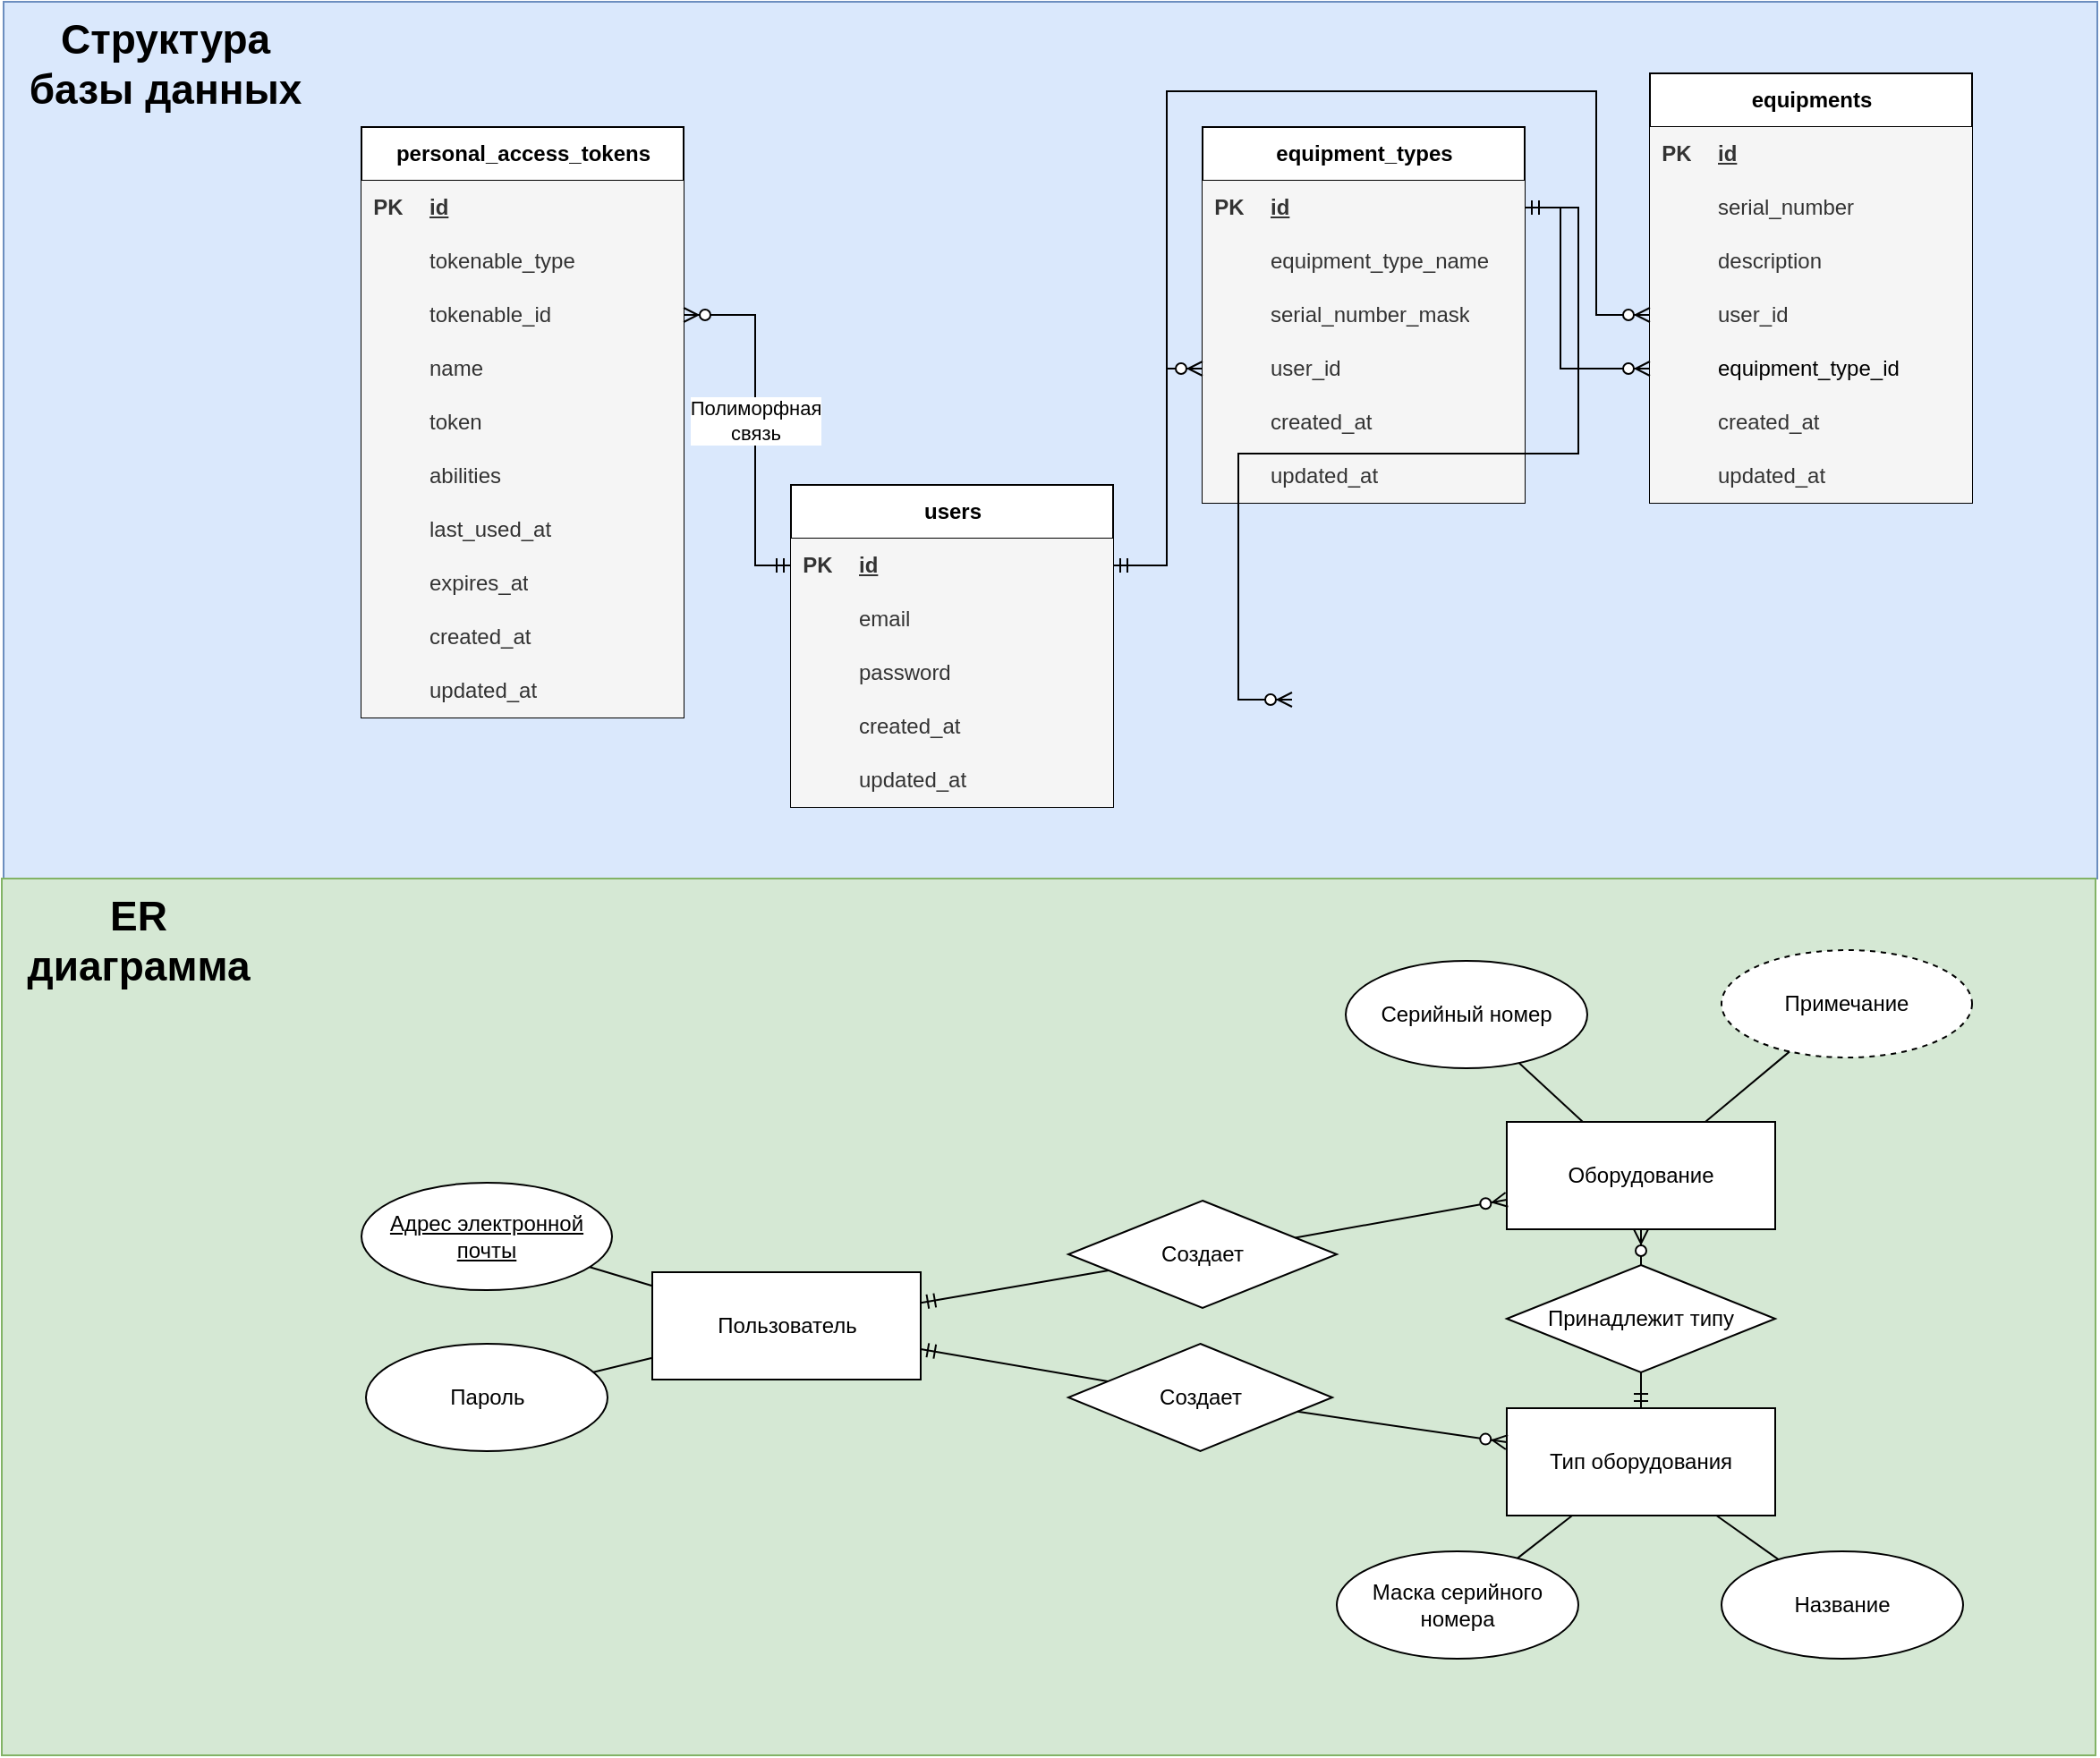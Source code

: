 <mxfile version="24.1.0" type="device">
  <diagram name="Страница — 1" id="57WQUnVr91JUQK5gjwGB">
    <mxGraphModel dx="2981" dy="1136" grid="1" gridSize="10" guides="1" tooltips="1" connect="1" arrows="1" fold="1" page="1" pageScale="1" pageWidth="1169" pageHeight="827" math="0" shadow="0">
      <root>
        <mxCell id="0" />
        <mxCell id="1" parent="0" />
        <mxCell id="PRWoRMSQXp6HKNYfSj08-133" value="" style="whiteSpace=wrap;html=1;fillColor=#dae8fc;strokeColor=#6c8ebf;" vertex="1" parent="1">
          <mxGeometry width="1170" height="490" as="geometry" />
        </mxCell>
        <mxCell id="PRWoRMSQXp6HKNYfSj08-134" value="" style="whiteSpace=wrap;html=1;fillColor=#d5e8d4;strokeColor=#82b366;" vertex="1" parent="1">
          <mxGeometry x="-1" y="490" width="1170" height="490" as="geometry" />
        </mxCell>
        <mxCell id="PRWoRMSQXp6HKNYfSj08-1" value="equipment_types" style="shape=table;startSize=30;container=1;collapsible=1;childLayout=tableLayout;fixedRows=1;rowLines=0;fontStyle=1;align=center;resizeLast=1;html=1;" vertex="1" parent="1">
          <mxGeometry x="670" y="70" width="180" height="210" as="geometry" />
        </mxCell>
        <mxCell id="PRWoRMSQXp6HKNYfSj08-2" value="" style="shape=tableRow;horizontal=0;startSize=0;swimlaneHead=0;swimlaneBody=0;fillColor=none;collapsible=0;dropTarget=0;points=[[0,0.5],[1,0.5]];portConstraint=eastwest;top=0;left=0;right=0;bottom=1;" vertex="1" parent="PRWoRMSQXp6HKNYfSj08-1">
          <mxGeometry y="30" width="180" height="30" as="geometry" />
        </mxCell>
        <mxCell id="PRWoRMSQXp6HKNYfSj08-3" value="PK" style="shape=partialRectangle;connectable=0;fillColor=#f5f5f5;top=0;left=0;bottom=0;right=0;fontStyle=1;overflow=hidden;whiteSpace=wrap;html=1;fontColor=#333333;strokeColor=#666666;" vertex="1" parent="PRWoRMSQXp6HKNYfSj08-2">
          <mxGeometry width="30" height="30" as="geometry">
            <mxRectangle width="30" height="30" as="alternateBounds" />
          </mxGeometry>
        </mxCell>
        <mxCell id="PRWoRMSQXp6HKNYfSj08-4" value="id" style="shape=partialRectangle;connectable=0;fillColor=#f5f5f5;top=0;left=0;bottom=0;right=0;align=left;spacingLeft=6;fontStyle=5;overflow=hidden;whiteSpace=wrap;html=1;fontColor=#333333;strokeColor=#666666;" vertex="1" parent="PRWoRMSQXp6HKNYfSj08-2">
          <mxGeometry x="30" width="150" height="30" as="geometry">
            <mxRectangle width="150" height="30" as="alternateBounds" />
          </mxGeometry>
        </mxCell>
        <mxCell id="PRWoRMSQXp6HKNYfSj08-5" value="" style="shape=tableRow;horizontal=0;startSize=0;swimlaneHead=0;swimlaneBody=0;fillColor=none;collapsible=0;dropTarget=0;points=[[0,0.5],[1,0.5]];portConstraint=eastwest;top=0;left=0;right=0;bottom=0;" vertex="1" parent="PRWoRMSQXp6HKNYfSj08-1">
          <mxGeometry y="60" width="180" height="30" as="geometry" />
        </mxCell>
        <mxCell id="PRWoRMSQXp6HKNYfSj08-6" value="" style="shape=partialRectangle;connectable=0;fillColor=#f5f5f5;top=0;left=0;bottom=0;right=0;editable=1;overflow=hidden;whiteSpace=wrap;html=1;fontColor=#333333;strokeColor=#666666;" vertex="1" parent="PRWoRMSQXp6HKNYfSj08-5">
          <mxGeometry width="30" height="30" as="geometry">
            <mxRectangle width="30" height="30" as="alternateBounds" />
          </mxGeometry>
        </mxCell>
        <mxCell id="PRWoRMSQXp6HKNYfSj08-7" value="equipment_type_name" style="shape=partialRectangle;connectable=0;fillColor=#f5f5f5;top=0;left=0;bottom=0;right=0;align=left;spacingLeft=6;overflow=hidden;whiteSpace=wrap;html=1;fontColor=#333333;strokeColor=#666666;" vertex="1" parent="PRWoRMSQXp6HKNYfSj08-5">
          <mxGeometry x="30" width="150" height="30" as="geometry">
            <mxRectangle width="150" height="30" as="alternateBounds" />
          </mxGeometry>
        </mxCell>
        <mxCell id="PRWoRMSQXp6HKNYfSj08-8" value="" style="shape=tableRow;horizontal=0;startSize=0;swimlaneHead=0;swimlaneBody=0;fillColor=none;collapsible=0;dropTarget=0;points=[[0,0.5],[1,0.5]];portConstraint=eastwest;top=0;left=0;right=0;bottom=0;" vertex="1" parent="PRWoRMSQXp6HKNYfSj08-1">
          <mxGeometry y="90" width="180" height="30" as="geometry" />
        </mxCell>
        <mxCell id="PRWoRMSQXp6HKNYfSj08-9" value="" style="shape=partialRectangle;connectable=0;fillColor=#f5f5f5;top=0;left=0;bottom=0;right=0;editable=1;overflow=hidden;whiteSpace=wrap;html=1;fontColor=#333333;strokeColor=#666666;" vertex="1" parent="PRWoRMSQXp6HKNYfSj08-8">
          <mxGeometry width="30" height="30" as="geometry">
            <mxRectangle width="30" height="30" as="alternateBounds" />
          </mxGeometry>
        </mxCell>
        <mxCell id="PRWoRMSQXp6HKNYfSj08-10" value="serial_number_mask" style="shape=partialRectangle;connectable=0;fillColor=#f5f5f5;top=0;left=0;bottom=0;right=0;align=left;spacingLeft=6;overflow=hidden;whiteSpace=wrap;html=1;fontColor=#333333;strokeColor=#666666;" vertex="1" parent="PRWoRMSQXp6HKNYfSj08-8">
          <mxGeometry x="30" width="150" height="30" as="geometry">
            <mxRectangle width="150" height="30" as="alternateBounds" />
          </mxGeometry>
        </mxCell>
        <mxCell id="PRWoRMSQXp6HKNYfSj08-88" style="shape=tableRow;horizontal=0;startSize=0;swimlaneHead=0;swimlaneBody=0;fillColor=none;collapsible=0;dropTarget=0;points=[[0,0.5],[1,0.5]];portConstraint=eastwest;top=0;left=0;right=0;bottom=0;" vertex="1" parent="PRWoRMSQXp6HKNYfSj08-1">
          <mxGeometry y="120" width="180" height="30" as="geometry" />
        </mxCell>
        <mxCell id="PRWoRMSQXp6HKNYfSj08-89" style="shape=partialRectangle;connectable=0;fillColor=#f5f5f5;top=0;left=0;bottom=0;right=0;editable=1;overflow=hidden;whiteSpace=wrap;html=1;fontColor=#333333;strokeColor=#666666;" vertex="1" parent="PRWoRMSQXp6HKNYfSj08-88">
          <mxGeometry width="30" height="30" as="geometry">
            <mxRectangle width="30" height="30" as="alternateBounds" />
          </mxGeometry>
        </mxCell>
        <mxCell id="PRWoRMSQXp6HKNYfSj08-90" value="user_id" style="shape=partialRectangle;connectable=0;fillColor=#f5f5f5;top=0;left=0;bottom=0;right=0;align=left;spacingLeft=6;overflow=hidden;whiteSpace=wrap;html=1;fontColor=#333333;strokeColor=#666666;" vertex="1" parent="PRWoRMSQXp6HKNYfSj08-88">
          <mxGeometry x="30" width="150" height="30" as="geometry">
            <mxRectangle width="150" height="30" as="alternateBounds" />
          </mxGeometry>
        </mxCell>
        <mxCell id="PRWoRMSQXp6HKNYfSj08-11" value="" style="shape=tableRow;horizontal=0;startSize=0;swimlaneHead=0;swimlaneBody=0;fillColor=none;collapsible=0;dropTarget=0;points=[[0,0.5],[1,0.5]];portConstraint=eastwest;top=0;left=0;right=0;bottom=0;" vertex="1" parent="PRWoRMSQXp6HKNYfSj08-1">
          <mxGeometry y="150" width="180" height="30" as="geometry" />
        </mxCell>
        <mxCell id="PRWoRMSQXp6HKNYfSj08-12" value="" style="shape=partialRectangle;connectable=0;fillColor=#f5f5f5;top=0;left=0;bottom=0;right=0;editable=1;overflow=hidden;whiteSpace=wrap;html=1;fontColor=#333333;strokeColor=#666666;" vertex="1" parent="PRWoRMSQXp6HKNYfSj08-11">
          <mxGeometry width="30" height="30" as="geometry">
            <mxRectangle width="30" height="30" as="alternateBounds" />
          </mxGeometry>
        </mxCell>
        <mxCell id="PRWoRMSQXp6HKNYfSj08-13" value="created_at" style="shape=partialRectangle;connectable=0;fillColor=#f5f5f5;top=0;left=0;bottom=0;right=0;align=left;spacingLeft=6;overflow=hidden;whiteSpace=wrap;html=1;fontColor=#333333;strokeColor=#666666;" vertex="1" parent="PRWoRMSQXp6HKNYfSj08-11">
          <mxGeometry x="30" width="150" height="30" as="geometry">
            <mxRectangle width="150" height="30" as="alternateBounds" />
          </mxGeometry>
        </mxCell>
        <mxCell id="PRWoRMSQXp6HKNYfSj08-33" style="shape=tableRow;horizontal=0;startSize=0;swimlaneHead=0;swimlaneBody=0;fillColor=none;collapsible=0;dropTarget=0;points=[[0,0.5],[1,0.5]];portConstraint=eastwest;top=0;left=0;right=0;bottom=0;" vertex="1" parent="PRWoRMSQXp6HKNYfSj08-1">
          <mxGeometry y="180" width="180" height="30" as="geometry" />
        </mxCell>
        <mxCell id="PRWoRMSQXp6HKNYfSj08-34" style="shape=partialRectangle;connectable=0;fillColor=#f5f5f5;top=0;left=0;bottom=0;right=0;editable=1;overflow=hidden;whiteSpace=wrap;html=1;fontColor=#333333;strokeColor=#666666;" vertex="1" parent="PRWoRMSQXp6HKNYfSj08-33">
          <mxGeometry width="30" height="30" as="geometry">
            <mxRectangle width="30" height="30" as="alternateBounds" />
          </mxGeometry>
        </mxCell>
        <mxCell id="PRWoRMSQXp6HKNYfSj08-35" value="updated_at" style="shape=partialRectangle;connectable=0;fillColor=#f5f5f5;top=0;left=0;bottom=0;right=0;align=left;spacingLeft=6;overflow=hidden;whiteSpace=wrap;html=1;fontColor=#333333;strokeColor=#666666;" vertex="1" parent="PRWoRMSQXp6HKNYfSj08-33">
          <mxGeometry x="30" width="150" height="30" as="geometry">
            <mxRectangle width="150" height="30" as="alternateBounds" />
          </mxGeometry>
        </mxCell>
        <mxCell id="PRWoRMSQXp6HKNYfSj08-14" value="equipments" style="shape=table;startSize=30;container=1;collapsible=1;childLayout=tableLayout;fixedRows=1;rowLines=0;fontStyle=1;align=center;resizeLast=1;html=1;" vertex="1" parent="1">
          <mxGeometry x="920" y="40" width="180" height="240" as="geometry" />
        </mxCell>
        <mxCell id="PRWoRMSQXp6HKNYfSj08-15" value="" style="shape=tableRow;horizontal=0;startSize=0;swimlaneHead=0;swimlaneBody=0;fillColor=none;collapsible=0;dropTarget=0;points=[[0,0.5],[1,0.5]];portConstraint=eastwest;top=0;left=0;right=0;bottom=1;" vertex="1" parent="PRWoRMSQXp6HKNYfSj08-14">
          <mxGeometry y="30" width="180" height="30" as="geometry" />
        </mxCell>
        <mxCell id="PRWoRMSQXp6HKNYfSj08-16" value="PK" style="shape=partialRectangle;connectable=0;fillColor=#f5f5f5;top=0;left=0;bottom=0;right=0;fontStyle=1;overflow=hidden;whiteSpace=wrap;html=1;fontColor=#333333;strokeColor=#666666;" vertex="1" parent="PRWoRMSQXp6HKNYfSj08-15">
          <mxGeometry width="30" height="30" as="geometry">
            <mxRectangle width="30" height="30" as="alternateBounds" />
          </mxGeometry>
        </mxCell>
        <mxCell id="PRWoRMSQXp6HKNYfSj08-17" value="id" style="shape=partialRectangle;connectable=0;fillColor=#f5f5f5;top=0;left=0;bottom=0;right=0;align=left;spacingLeft=6;fontStyle=5;overflow=hidden;whiteSpace=wrap;html=1;fontColor=#333333;strokeColor=#666666;" vertex="1" parent="PRWoRMSQXp6HKNYfSj08-15">
          <mxGeometry x="30" width="150" height="30" as="geometry">
            <mxRectangle width="150" height="30" as="alternateBounds" />
          </mxGeometry>
        </mxCell>
        <mxCell id="PRWoRMSQXp6HKNYfSj08-21" value="" style="shape=tableRow;horizontal=0;startSize=0;swimlaneHead=0;swimlaneBody=0;fillColor=none;collapsible=0;dropTarget=0;points=[[0,0.5],[1,0.5]];portConstraint=eastwest;top=0;left=0;right=0;bottom=0;" vertex="1" parent="PRWoRMSQXp6HKNYfSj08-14">
          <mxGeometry y="60" width="180" height="30" as="geometry" />
        </mxCell>
        <mxCell id="PRWoRMSQXp6HKNYfSj08-22" value="" style="shape=partialRectangle;connectable=0;fillColor=#f5f5f5;top=0;left=0;bottom=0;right=0;editable=1;overflow=hidden;whiteSpace=wrap;html=1;fontColor=#333333;strokeColor=#666666;" vertex="1" parent="PRWoRMSQXp6HKNYfSj08-21">
          <mxGeometry width="30" height="30" as="geometry">
            <mxRectangle width="30" height="30" as="alternateBounds" />
          </mxGeometry>
        </mxCell>
        <mxCell id="PRWoRMSQXp6HKNYfSj08-23" value="serial_number" style="shape=partialRectangle;connectable=0;fillColor=#f5f5f5;top=0;left=0;bottom=0;right=0;align=left;spacingLeft=6;overflow=hidden;whiteSpace=wrap;html=1;fontColor=#333333;strokeColor=#666666;" vertex="1" parent="PRWoRMSQXp6HKNYfSj08-21">
          <mxGeometry x="30" width="150" height="30" as="geometry">
            <mxRectangle width="150" height="30" as="alternateBounds" />
          </mxGeometry>
        </mxCell>
        <mxCell id="PRWoRMSQXp6HKNYfSj08-24" value="" style="shape=tableRow;horizontal=0;startSize=0;swimlaneHead=0;swimlaneBody=0;fillColor=none;collapsible=0;dropTarget=0;points=[[0,0.5],[1,0.5]];portConstraint=eastwest;top=0;left=0;right=0;bottom=0;" vertex="1" parent="PRWoRMSQXp6HKNYfSj08-14">
          <mxGeometry y="90" width="180" height="30" as="geometry" />
        </mxCell>
        <mxCell id="PRWoRMSQXp6HKNYfSj08-25" value="" style="shape=partialRectangle;connectable=0;fillColor=#f5f5f5;top=0;left=0;bottom=0;right=0;editable=1;overflow=hidden;whiteSpace=wrap;html=1;fontColor=#333333;strokeColor=#666666;" vertex="1" parent="PRWoRMSQXp6HKNYfSj08-24">
          <mxGeometry width="30" height="30" as="geometry">
            <mxRectangle width="30" height="30" as="alternateBounds" />
          </mxGeometry>
        </mxCell>
        <mxCell id="PRWoRMSQXp6HKNYfSj08-26" value="description" style="shape=partialRectangle;connectable=0;fillColor=#f5f5f5;top=0;left=0;bottom=0;right=0;align=left;spacingLeft=6;overflow=hidden;whiteSpace=wrap;html=1;fontColor=#333333;strokeColor=#666666;" vertex="1" parent="PRWoRMSQXp6HKNYfSj08-24">
          <mxGeometry x="30" width="150" height="30" as="geometry">
            <mxRectangle width="150" height="30" as="alternateBounds" />
          </mxGeometry>
        </mxCell>
        <mxCell id="PRWoRMSQXp6HKNYfSj08-91" style="shape=tableRow;horizontal=0;startSize=0;swimlaneHead=0;swimlaneBody=0;fillColor=none;collapsible=0;dropTarget=0;points=[[0,0.5],[1,0.5]];portConstraint=eastwest;top=0;left=0;right=0;bottom=0;" vertex="1" parent="PRWoRMSQXp6HKNYfSj08-14">
          <mxGeometry y="120" width="180" height="30" as="geometry" />
        </mxCell>
        <mxCell id="PRWoRMSQXp6HKNYfSj08-92" style="shape=partialRectangle;connectable=0;fillColor=#f5f5f5;top=0;left=0;bottom=0;right=0;editable=1;overflow=hidden;whiteSpace=wrap;html=1;fontColor=#333333;strokeColor=#666666;" vertex="1" parent="PRWoRMSQXp6HKNYfSj08-91">
          <mxGeometry width="30" height="30" as="geometry">
            <mxRectangle width="30" height="30" as="alternateBounds" />
          </mxGeometry>
        </mxCell>
        <mxCell id="PRWoRMSQXp6HKNYfSj08-93" value="user_id" style="shape=partialRectangle;connectable=0;fillColor=#f5f5f5;top=0;left=0;bottom=0;right=0;align=left;spacingLeft=6;overflow=hidden;whiteSpace=wrap;html=1;fontColor=#333333;strokeColor=#666666;" vertex="1" parent="PRWoRMSQXp6HKNYfSj08-91">
          <mxGeometry x="30" width="150" height="30" as="geometry">
            <mxRectangle width="150" height="30" as="alternateBounds" />
          </mxGeometry>
        </mxCell>
        <mxCell id="PRWoRMSQXp6HKNYfSj08-99" style="shape=tableRow;horizontal=0;startSize=0;swimlaneHead=0;swimlaneBody=0;fillColor=#f5f5f5;collapsible=0;dropTarget=0;points=[[0,0.5],[1,0.5]];portConstraint=eastwest;top=0;left=0;right=0;bottom=0;fontColor=#333333;strokeColor=#666666;" vertex="1" parent="PRWoRMSQXp6HKNYfSj08-14">
          <mxGeometry y="150" width="180" height="30" as="geometry" />
        </mxCell>
        <mxCell id="PRWoRMSQXp6HKNYfSj08-100" style="shape=partialRectangle;connectable=0;fillColor=#f5f5f5;top=0;left=0;bottom=0;right=0;editable=1;overflow=hidden;whiteSpace=wrap;html=1;fontColor=#333333;strokeColor=#666666;" vertex="1" parent="PRWoRMSQXp6HKNYfSj08-99">
          <mxGeometry width="30" height="30" as="geometry">
            <mxRectangle width="30" height="30" as="alternateBounds" />
          </mxGeometry>
        </mxCell>
        <mxCell id="PRWoRMSQXp6HKNYfSj08-101" value="equipment_type_id" style="shape=partialRectangle;connectable=0;fillColor=none;top=0;left=0;bottom=0;right=0;align=left;spacingLeft=6;overflow=hidden;whiteSpace=wrap;html=1;" vertex="1" parent="PRWoRMSQXp6HKNYfSj08-99">
          <mxGeometry x="30" width="150" height="30" as="geometry">
            <mxRectangle width="150" height="30" as="alternateBounds" />
          </mxGeometry>
        </mxCell>
        <mxCell id="PRWoRMSQXp6HKNYfSj08-30" style="shape=tableRow;horizontal=0;startSize=0;swimlaneHead=0;swimlaneBody=0;fillColor=none;collapsible=0;dropTarget=0;points=[[0,0.5],[1,0.5]];portConstraint=eastwest;top=0;left=0;right=0;bottom=0;" vertex="1" parent="PRWoRMSQXp6HKNYfSj08-14">
          <mxGeometry y="180" width="180" height="30" as="geometry" />
        </mxCell>
        <mxCell id="PRWoRMSQXp6HKNYfSj08-31" style="shape=partialRectangle;connectable=0;fillColor=#f5f5f5;top=0;left=0;bottom=0;right=0;editable=1;overflow=hidden;whiteSpace=wrap;html=1;fontColor=#333333;strokeColor=#666666;" vertex="1" parent="PRWoRMSQXp6HKNYfSj08-30">
          <mxGeometry width="30" height="30" as="geometry">
            <mxRectangle width="30" height="30" as="alternateBounds" />
          </mxGeometry>
        </mxCell>
        <mxCell id="PRWoRMSQXp6HKNYfSj08-32" value="created_at" style="shape=partialRectangle;connectable=0;fillColor=#f5f5f5;top=0;left=0;bottom=0;right=0;align=left;spacingLeft=6;overflow=hidden;whiteSpace=wrap;html=1;fontColor=#333333;strokeColor=#666666;" vertex="1" parent="PRWoRMSQXp6HKNYfSj08-30">
          <mxGeometry x="30" width="150" height="30" as="geometry">
            <mxRectangle width="150" height="30" as="alternateBounds" />
          </mxGeometry>
        </mxCell>
        <mxCell id="PRWoRMSQXp6HKNYfSj08-27" style="shape=tableRow;horizontal=0;startSize=0;swimlaneHead=0;swimlaneBody=0;fillColor=none;collapsible=0;dropTarget=0;points=[[0,0.5],[1,0.5]];portConstraint=eastwest;top=0;left=0;right=0;bottom=0;" vertex="1" parent="PRWoRMSQXp6HKNYfSj08-14">
          <mxGeometry y="210" width="180" height="30" as="geometry" />
        </mxCell>
        <mxCell id="PRWoRMSQXp6HKNYfSj08-28" style="shape=partialRectangle;connectable=0;fillColor=#f5f5f5;top=0;left=0;bottom=0;right=0;editable=1;overflow=hidden;whiteSpace=wrap;html=1;fontColor=#333333;strokeColor=#666666;" vertex="1" parent="PRWoRMSQXp6HKNYfSj08-27">
          <mxGeometry width="30" height="30" as="geometry">
            <mxRectangle width="30" height="30" as="alternateBounds" />
          </mxGeometry>
        </mxCell>
        <mxCell id="PRWoRMSQXp6HKNYfSj08-29" value="updated_at" style="shape=partialRectangle;connectable=0;fillColor=#f5f5f5;top=0;left=0;bottom=0;right=0;align=left;spacingLeft=6;overflow=hidden;whiteSpace=wrap;html=1;fontColor=#333333;strokeColor=#666666;" vertex="1" parent="PRWoRMSQXp6HKNYfSj08-27">
          <mxGeometry x="30" width="150" height="30" as="geometry">
            <mxRectangle width="150" height="30" as="alternateBounds" />
          </mxGeometry>
        </mxCell>
        <mxCell id="PRWoRMSQXp6HKNYfSj08-36" value="users" style="shape=table;startSize=30;container=1;collapsible=1;childLayout=tableLayout;fixedRows=1;rowLines=0;fontStyle=1;align=center;resizeLast=1;html=1;" vertex="1" parent="1">
          <mxGeometry x="440" y="270" width="180" height="180" as="geometry" />
        </mxCell>
        <mxCell id="PRWoRMSQXp6HKNYfSj08-37" value="" style="shape=tableRow;horizontal=0;startSize=0;swimlaneHead=0;swimlaneBody=0;fillColor=none;collapsible=0;dropTarget=0;points=[[0,0.5],[1,0.5]];portConstraint=eastwest;top=0;left=0;right=0;bottom=1;" vertex="1" parent="PRWoRMSQXp6HKNYfSj08-36">
          <mxGeometry y="30" width="180" height="30" as="geometry" />
        </mxCell>
        <mxCell id="PRWoRMSQXp6HKNYfSj08-38" value="PK" style="shape=partialRectangle;connectable=0;top=0;left=0;bottom=0;right=0;fontStyle=1;overflow=hidden;whiteSpace=wrap;html=1;fillColor=#f5f5f5;fontColor=#333333;strokeColor=#666666;" vertex="1" parent="PRWoRMSQXp6HKNYfSj08-37">
          <mxGeometry width="30" height="30" as="geometry">
            <mxRectangle width="30" height="30" as="alternateBounds" />
          </mxGeometry>
        </mxCell>
        <mxCell id="PRWoRMSQXp6HKNYfSj08-39" value="id" style="shape=partialRectangle;connectable=0;top=0;left=0;bottom=0;right=0;align=left;spacingLeft=6;fontStyle=5;overflow=hidden;whiteSpace=wrap;html=1;fillColor=#f5f5f5;fontColor=#333333;strokeColor=#666666;" vertex="1" parent="PRWoRMSQXp6HKNYfSj08-37">
          <mxGeometry x="30" width="150" height="30" as="geometry">
            <mxRectangle width="150" height="30" as="alternateBounds" />
          </mxGeometry>
        </mxCell>
        <mxCell id="PRWoRMSQXp6HKNYfSj08-40" value="" style="shape=tableRow;horizontal=0;startSize=0;swimlaneHead=0;swimlaneBody=0;fillColor=none;collapsible=0;dropTarget=0;points=[[0,0.5],[1,0.5]];portConstraint=eastwest;top=0;left=0;right=0;bottom=0;" vertex="1" parent="PRWoRMSQXp6HKNYfSj08-36">
          <mxGeometry y="60" width="180" height="30" as="geometry" />
        </mxCell>
        <mxCell id="PRWoRMSQXp6HKNYfSj08-41" value="" style="shape=partialRectangle;connectable=0;top=0;left=0;bottom=0;right=0;editable=1;overflow=hidden;whiteSpace=wrap;html=1;fillColor=#f5f5f5;fontColor=#333333;strokeColor=#666666;" vertex="1" parent="PRWoRMSQXp6HKNYfSj08-40">
          <mxGeometry width="30" height="30" as="geometry">
            <mxRectangle width="30" height="30" as="alternateBounds" />
          </mxGeometry>
        </mxCell>
        <mxCell id="PRWoRMSQXp6HKNYfSj08-42" value="email" style="shape=partialRectangle;connectable=0;top=0;left=0;bottom=0;right=0;align=left;spacingLeft=6;overflow=hidden;whiteSpace=wrap;html=1;fillColor=#f5f5f5;fontColor=#333333;strokeColor=#666666;" vertex="1" parent="PRWoRMSQXp6HKNYfSj08-40">
          <mxGeometry x="30" width="150" height="30" as="geometry">
            <mxRectangle width="150" height="30" as="alternateBounds" />
          </mxGeometry>
        </mxCell>
        <mxCell id="PRWoRMSQXp6HKNYfSj08-43" value="" style="shape=tableRow;horizontal=0;startSize=0;swimlaneHead=0;swimlaneBody=0;fillColor=none;collapsible=0;dropTarget=0;points=[[0,0.5],[1,0.5]];portConstraint=eastwest;top=0;left=0;right=0;bottom=0;" vertex="1" parent="PRWoRMSQXp6HKNYfSj08-36">
          <mxGeometry y="90" width="180" height="30" as="geometry" />
        </mxCell>
        <mxCell id="PRWoRMSQXp6HKNYfSj08-44" value="" style="shape=partialRectangle;connectable=0;top=0;left=0;bottom=0;right=0;editable=1;overflow=hidden;whiteSpace=wrap;html=1;fillColor=#f5f5f5;fontColor=#333333;strokeColor=#666666;" vertex="1" parent="PRWoRMSQXp6HKNYfSj08-43">
          <mxGeometry width="30" height="30" as="geometry">
            <mxRectangle width="30" height="30" as="alternateBounds" />
          </mxGeometry>
        </mxCell>
        <mxCell id="PRWoRMSQXp6HKNYfSj08-45" value="password" style="shape=partialRectangle;connectable=0;top=0;left=0;bottom=0;right=0;align=left;spacingLeft=6;overflow=hidden;whiteSpace=wrap;html=1;fillColor=#f5f5f5;fontColor=#333333;strokeColor=#666666;" vertex="1" parent="PRWoRMSQXp6HKNYfSj08-43">
          <mxGeometry x="30" width="150" height="30" as="geometry">
            <mxRectangle width="150" height="30" as="alternateBounds" />
          </mxGeometry>
        </mxCell>
        <mxCell id="PRWoRMSQXp6HKNYfSj08-46" value="" style="shape=tableRow;horizontal=0;startSize=0;swimlaneHead=0;swimlaneBody=0;fillColor=none;collapsible=0;dropTarget=0;points=[[0,0.5],[1,0.5]];portConstraint=eastwest;top=0;left=0;right=0;bottom=0;" vertex="1" parent="PRWoRMSQXp6HKNYfSj08-36">
          <mxGeometry y="120" width="180" height="30" as="geometry" />
        </mxCell>
        <mxCell id="PRWoRMSQXp6HKNYfSj08-47" value="" style="shape=partialRectangle;connectable=0;top=0;left=0;bottom=0;right=0;editable=1;overflow=hidden;whiteSpace=wrap;html=1;fillColor=#f5f5f5;fontColor=#333333;strokeColor=#666666;" vertex="1" parent="PRWoRMSQXp6HKNYfSj08-46">
          <mxGeometry width="30" height="30" as="geometry">
            <mxRectangle width="30" height="30" as="alternateBounds" />
          </mxGeometry>
        </mxCell>
        <mxCell id="PRWoRMSQXp6HKNYfSj08-48" value="created_at" style="shape=partialRectangle;connectable=0;top=0;left=0;bottom=0;right=0;align=left;spacingLeft=6;overflow=hidden;whiteSpace=wrap;html=1;fillColor=#f5f5f5;fontColor=#333333;strokeColor=#666666;" vertex="1" parent="PRWoRMSQXp6HKNYfSj08-46">
          <mxGeometry x="30" width="150" height="30" as="geometry">
            <mxRectangle width="150" height="30" as="alternateBounds" />
          </mxGeometry>
        </mxCell>
        <mxCell id="PRWoRMSQXp6HKNYfSj08-49" style="shape=tableRow;horizontal=0;startSize=0;swimlaneHead=0;swimlaneBody=0;fillColor=none;collapsible=0;dropTarget=0;points=[[0,0.5],[1,0.5]];portConstraint=eastwest;top=0;left=0;right=0;bottom=0;" vertex="1" parent="PRWoRMSQXp6HKNYfSj08-36">
          <mxGeometry y="150" width="180" height="30" as="geometry" />
        </mxCell>
        <mxCell id="PRWoRMSQXp6HKNYfSj08-50" style="shape=partialRectangle;connectable=0;top=0;left=0;bottom=0;right=0;editable=1;overflow=hidden;whiteSpace=wrap;html=1;fillColor=#f5f5f5;fontColor=#333333;strokeColor=#666666;" vertex="1" parent="PRWoRMSQXp6HKNYfSj08-49">
          <mxGeometry width="30" height="30" as="geometry">
            <mxRectangle width="30" height="30" as="alternateBounds" />
          </mxGeometry>
        </mxCell>
        <mxCell id="PRWoRMSQXp6HKNYfSj08-51" value="updated_at" style="shape=partialRectangle;connectable=0;top=0;left=0;bottom=0;right=0;align=left;spacingLeft=6;overflow=hidden;whiteSpace=wrap;html=1;fillColor=#f5f5f5;fontColor=#333333;strokeColor=#666666;" vertex="1" parent="PRWoRMSQXp6HKNYfSj08-49">
          <mxGeometry x="30" width="150" height="30" as="geometry">
            <mxRectangle width="150" height="30" as="alternateBounds" />
          </mxGeometry>
        </mxCell>
        <mxCell id="PRWoRMSQXp6HKNYfSj08-52" value="personal_access_tokens" style="shape=table;startSize=30;container=1;collapsible=1;childLayout=tableLayout;fixedRows=1;rowLines=0;fontStyle=1;align=center;resizeLast=1;html=1;" vertex="1" parent="1">
          <mxGeometry x="200" y="70" width="180" height="330" as="geometry" />
        </mxCell>
        <mxCell id="PRWoRMSQXp6HKNYfSj08-53" value="" style="shape=tableRow;horizontal=0;startSize=0;swimlaneHead=0;swimlaneBody=0;fillColor=none;collapsible=0;dropTarget=0;points=[[0,0.5],[1,0.5]];portConstraint=eastwest;top=0;left=0;right=0;bottom=1;" vertex="1" parent="PRWoRMSQXp6HKNYfSj08-52">
          <mxGeometry y="30" width="180" height="30" as="geometry" />
        </mxCell>
        <mxCell id="PRWoRMSQXp6HKNYfSj08-54" value="PK" style="shape=partialRectangle;connectable=0;fillColor=#f5f5f5;top=0;left=0;bottom=0;right=0;fontStyle=1;overflow=hidden;whiteSpace=wrap;html=1;fontColor=#333333;strokeColor=#666666;" vertex="1" parent="PRWoRMSQXp6HKNYfSj08-53">
          <mxGeometry width="30" height="30" as="geometry">
            <mxRectangle width="30" height="30" as="alternateBounds" />
          </mxGeometry>
        </mxCell>
        <mxCell id="PRWoRMSQXp6HKNYfSj08-55" value="id" style="shape=partialRectangle;connectable=0;fillColor=#f5f5f5;top=0;left=0;bottom=0;right=0;align=left;spacingLeft=6;fontStyle=5;overflow=hidden;whiteSpace=wrap;html=1;fontColor=#333333;strokeColor=#666666;" vertex="1" parent="PRWoRMSQXp6HKNYfSj08-53">
          <mxGeometry x="30" width="150" height="30" as="geometry">
            <mxRectangle width="150" height="30" as="alternateBounds" />
          </mxGeometry>
        </mxCell>
        <mxCell id="PRWoRMSQXp6HKNYfSj08-56" value="" style="shape=tableRow;horizontal=0;startSize=0;swimlaneHead=0;swimlaneBody=0;fillColor=none;collapsible=0;dropTarget=0;points=[[0,0.5],[1,0.5]];portConstraint=eastwest;top=0;left=0;right=0;bottom=0;" vertex="1" parent="PRWoRMSQXp6HKNYfSj08-52">
          <mxGeometry y="60" width="180" height="30" as="geometry" />
        </mxCell>
        <mxCell id="PRWoRMSQXp6HKNYfSj08-57" value="" style="shape=partialRectangle;connectable=0;fillColor=#f5f5f5;top=0;left=0;bottom=0;right=0;editable=1;overflow=hidden;whiteSpace=wrap;html=1;fontColor=#333333;strokeColor=#666666;" vertex="1" parent="PRWoRMSQXp6HKNYfSj08-56">
          <mxGeometry width="30" height="30" as="geometry">
            <mxRectangle width="30" height="30" as="alternateBounds" />
          </mxGeometry>
        </mxCell>
        <mxCell id="PRWoRMSQXp6HKNYfSj08-58" value="tokenable_type" style="shape=partialRectangle;connectable=0;fillColor=#f5f5f5;top=0;left=0;bottom=0;right=0;align=left;spacingLeft=6;overflow=hidden;whiteSpace=wrap;html=1;fontColor=#333333;strokeColor=#666666;" vertex="1" parent="PRWoRMSQXp6HKNYfSj08-56">
          <mxGeometry x="30" width="150" height="30" as="geometry">
            <mxRectangle width="150" height="30" as="alternateBounds" />
          </mxGeometry>
        </mxCell>
        <mxCell id="PRWoRMSQXp6HKNYfSj08-59" value="" style="shape=tableRow;horizontal=0;startSize=0;swimlaneHead=0;swimlaneBody=0;fillColor=none;collapsible=0;dropTarget=0;points=[[0,0.5],[1,0.5]];portConstraint=eastwest;top=0;left=0;right=0;bottom=0;" vertex="1" parent="PRWoRMSQXp6HKNYfSj08-52">
          <mxGeometry y="90" width="180" height="30" as="geometry" />
        </mxCell>
        <mxCell id="PRWoRMSQXp6HKNYfSj08-60" value="" style="shape=partialRectangle;connectable=0;fillColor=#f5f5f5;top=0;left=0;bottom=0;right=0;editable=1;overflow=hidden;whiteSpace=wrap;html=1;fontColor=#333333;strokeColor=#666666;" vertex="1" parent="PRWoRMSQXp6HKNYfSj08-59">
          <mxGeometry width="30" height="30" as="geometry">
            <mxRectangle width="30" height="30" as="alternateBounds" />
          </mxGeometry>
        </mxCell>
        <mxCell id="PRWoRMSQXp6HKNYfSj08-61" value="tokenable_id" style="shape=partialRectangle;connectable=0;fillColor=#f5f5f5;top=0;left=0;bottom=0;right=0;align=left;spacingLeft=6;overflow=hidden;whiteSpace=wrap;html=1;fontColor=#333333;strokeColor=#666666;" vertex="1" parent="PRWoRMSQXp6HKNYfSj08-59">
          <mxGeometry x="30" width="150" height="30" as="geometry">
            <mxRectangle width="150" height="30" as="alternateBounds" />
          </mxGeometry>
        </mxCell>
        <mxCell id="PRWoRMSQXp6HKNYfSj08-62" value="" style="shape=tableRow;horizontal=0;startSize=0;swimlaneHead=0;swimlaneBody=0;fillColor=none;collapsible=0;dropTarget=0;points=[[0,0.5],[1,0.5]];portConstraint=eastwest;top=0;left=0;right=0;bottom=0;" vertex="1" parent="PRWoRMSQXp6HKNYfSj08-52">
          <mxGeometry y="120" width="180" height="30" as="geometry" />
        </mxCell>
        <mxCell id="PRWoRMSQXp6HKNYfSj08-63" value="" style="shape=partialRectangle;connectable=0;fillColor=#f5f5f5;top=0;left=0;bottom=0;right=0;editable=1;overflow=hidden;whiteSpace=wrap;html=1;fontColor=#333333;strokeColor=#666666;" vertex="1" parent="PRWoRMSQXp6HKNYfSj08-62">
          <mxGeometry width="30" height="30" as="geometry">
            <mxRectangle width="30" height="30" as="alternateBounds" />
          </mxGeometry>
        </mxCell>
        <mxCell id="PRWoRMSQXp6HKNYfSj08-64" value="name" style="shape=partialRectangle;connectable=0;fillColor=#f5f5f5;top=0;left=0;bottom=0;right=0;align=left;spacingLeft=6;overflow=hidden;whiteSpace=wrap;html=1;fontColor=#333333;strokeColor=#666666;" vertex="1" parent="PRWoRMSQXp6HKNYfSj08-62">
          <mxGeometry x="30" width="150" height="30" as="geometry">
            <mxRectangle width="150" height="30" as="alternateBounds" />
          </mxGeometry>
        </mxCell>
        <mxCell id="PRWoRMSQXp6HKNYfSj08-65" style="shape=tableRow;horizontal=0;startSize=0;swimlaneHead=0;swimlaneBody=0;fillColor=none;collapsible=0;dropTarget=0;points=[[0,0.5],[1,0.5]];portConstraint=eastwest;top=0;left=0;right=0;bottom=0;" vertex="1" parent="PRWoRMSQXp6HKNYfSj08-52">
          <mxGeometry y="150" width="180" height="30" as="geometry" />
        </mxCell>
        <mxCell id="PRWoRMSQXp6HKNYfSj08-66" style="shape=partialRectangle;connectable=0;fillColor=#f5f5f5;top=0;left=0;bottom=0;right=0;editable=1;overflow=hidden;whiteSpace=wrap;html=1;fontColor=#333333;strokeColor=#666666;" vertex="1" parent="PRWoRMSQXp6HKNYfSj08-65">
          <mxGeometry width="30" height="30" as="geometry">
            <mxRectangle width="30" height="30" as="alternateBounds" />
          </mxGeometry>
        </mxCell>
        <mxCell id="PRWoRMSQXp6HKNYfSj08-67" value="token" style="shape=partialRectangle;connectable=0;fillColor=#f5f5f5;top=0;left=0;bottom=0;right=0;align=left;spacingLeft=6;overflow=hidden;whiteSpace=wrap;html=1;fontColor=#333333;strokeColor=#666666;" vertex="1" parent="PRWoRMSQXp6HKNYfSj08-65">
          <mxGeometry x="30" width="150" height="30" as="geometry">
            <mxRectangle width="150" height="30" as="alternateBounds" />
          </mxGeometry>
        </mxCell>
        <mxCell id="PRWoRMSQXp6HKNYfSj08-68" style="shape=tableRow;horizontal=0;startSize=0;swimlaneHead=0;swimlaneBody=0;fillColor=none;collapsible=0;dropTarget=0;points=[[0,0.5],[1,0.5]];portConstraint=eastwest;top=0;left=0;right=0;bottom=0;" vertex="1" parent="PRWoRMSQXp6HKNYfSj08-52">
          <mxGeometry y="180" width="180" height="30" as="geometry" />
        </mxCell>
        <mxCell id="PRWoRMSQXp6HKNYfSj08-69" style="shape=partialRectangle;connectable=0;fillColor=#f5f5f5;top=0;left=0;bottom=0;right=0;editable=1;overflow=hidden;whiteSpace=wrap;html=1;fontColor=#333333;strokeColor=#666666;" vertex="1" parent="PRWoRMSQXp6HKNYfSj08-68">
          <mxGeometry width="30" height="30" as="geometry">
            <mxRectangle width="30" height="30" as="alternateBounds" />
          </mxGeometry>
        </mxCell>
        <mxCell id="PRWoRMSQXp6HKNYfSj08-70" value="abilities" style="shape=partialRectangle;connectable=0;fillColor=#f5f5f5;top=0;left=0;bottom=0;right=0;align=left;spacingLeft=6;overflow=hidden;whiteSpace=wrap;html=1;fontColor=#333333;strokeColor=#666666;" vertex="1" parent="PRWoRMSQXp6HKNYfSj08-68">
          <mxGeometry x="30" width="150" height="30" as="geometry">
            <mxRectangle width="150" height="30" as="alternateBounds" />
          </mxGeometry>
        </mxCell>
        <mxCell id="PRWoRMSQXp6HKNYfSj08-71" style="shape=tableRow;horizontal=0;startSize=0;swimlaneHead=0;swimlaneBody=0;fillColor=none;collapsible=0;dropTarget=0;points=[[0,0.5],[1,0.5]];portConstraint=eastwest;top=0;left=0;right=0;bottom=0;" vertex="1" parent="PRWoRMSQXp6HKNYfSj08-52">
          <mxGeometry y="210" width="180" height="30" as="geometry" />
        </mxCell>
        <mxCell id="PRWoRMSQXp6HKNYfSj08-72" style="shape=partialRectangle;connectable=0;fillColor=#f5f5f5;top=0;left=0;bottom=0;right=0;editable=1;overflow=hidden;whiteSpace=wrap;html=1;fontColor=#333333;strokeColor=#666666;" vertex="1" parent="PRWoRMSQXp6HKNYfSj08-71">
          <mxGeometry width="30" height="30" as="geometry">
            <mxRectangle width="30" height="30" as="alternateBounds" />
          </mxGeometry>
        </mxCell>
        <mxCell id="PRWoRMSQXp6HKNYfSj08-73" value="last_used_at" style="shape=partialRectangle;connectable=0;fillColor=#f5f5f5;top=0;left=0;bottom=0;right=0;align=left;spacingLeft=6;overflow=hidden;whiteSpace=wrap;html=1;fontColor=#333333;strokeColor=#666666;" vertex="1" parent="PRWoRMSQXp6HKNYfSj08-71">
          <mxGeometry x="30" width="150" height="30" as="geometry">
            <mxRectangle width="150" height="30" as="alternateBounds" />
          </mxGeometry>
        </mxCell>
        <mxCell id="PRWoRMSQXp6HKNYfSj08-74" style="shape=tableRow;horizontal=0;startSize=0;swimlaneHead=0;swimlaneBody=0;fillColor=none;collapsible=0;dropTarget=0;points=[[0,0.5],[1,0.5]];portConstraint=eastwest;top=0;left=0;right=0;bottom=0;" vertex="1" parent="PRWoRMSQXp6HKNYfSj08-52">
          <mxGeometry y="240" width="180" height="30" as="geometry" />
        </mxCell>
        <mxCell id="PRWoRMSQXp6HKNYfSj08-75" style="shape=partialRectangle;connectable=0;fillColor=#f5f5f5;top=0;left=0;bottom=0;right=0;editable=1;overflow=hidden;whiteSpace=wrap;html=1;fontColor=#333333;strokeColor=#666666;" vertex="1" parent="PRWoRMSQXp6HKNYfSj08-74">
          <mxGeometry width="30" height="30" as="geometry">
            <mxRectangle width="30" height="30" as="alternateBounds" />
          </mxGeometry>
        </mxCell>
        <mxCell id="PRWoRMSQXp6HKNYfSj08-76" value="expires_at" style="shape=partialRectangle;connectable=0;fillColor=#f5f5f5;top=0;left=0;bottom=0;right=0;align=left;spacingLeft=6;overflow=hidden;whiteSpace=wrap;html=1;fontColor=#333333;strokeColor=#666666;" vertex="1" parent="PRWoRMSQXp6HKNYfSj08-74">
          <mxGeometry x="30" width="150" height="30" as="geometry">
            <mxRectangle width="150" height="30" as="alternateBounds" />
          </mxGeometry>
        </mxCell>
        <mxCell id="PRWoRMSQXp6HKNYfSj08-79" style="shape=tableRow;horizontal=0;startSize=0;swimlaneHead=0;swimlaneBody=0;fillColor=none;collapsible=0;dropTarget=0;points=[[0,0.5],[1,0.5]];portConstraint=eastwest;top=0;left=0;right=0;bottom=0;" vertex="1" parent="PRWoRMSQXp6HKNYfSj08-52">
          <mxGeometry y="270" width="180" height="30" as="geometry" />
        </mxCell>
        <mxCell id="PRWoRMSQXp6HKNYfSj08-80" style="shape=partialRectangle;connectable=0;fillColor=#f5f5f5;top=0;left=0;bottom=0;right=0;editable=1;overflow=hidden;whiteSpace=wrap;html=1;fontColor=#333333;strokeColor=#666666;" vertex="1" parent="PRWoRMSQXp6HKNYfSj08-79">
          <mxGeometry width="30" height="30" as="geometry">
            <mxRectangle width="30" height="30" as="alternateBounds" />
          </mxGeometry>
        </mxCell>
        <mxCell id="PRWoRMSQXp6HKNYfSj08-81" value="created_at" style="shape=partialRectangle;connectable=0;fillColor=#f5f5f5;top=0;left=0;bottom=0;right=0;align=left;spacingLeft=6;overflow=hidden;whiteSpace=wrap;html=1;fontColor=#333333;strokeColor=#666666;" vertex="1" parent="PRWoRMSQXp6HKNYfSj08-79">
          <mxGeometry x="30" width="150" height="30" as="geometry">
            <mxRectangle width="150" height="30" as="alternateBounds" />
          </mxGeometry>
        </mxCell>
        <mxCell id="PRWoRMSQXp6HKNYfSj08-83" style="shape=tableRow;horizontal=0;startSize=0;swimlaneHead=0;swimlaneBody=0;fillColor=none;collapsible=0;dropTarget=0;points=[[0,0.5],[1,0.5]];portConstraint=eastwest;top=0;left=0;right=0;bottom=0;" vertex="1" parent="PRWoRMSQXp6HKNYfSj08-52">
          <mxGeometry y="300" width="180" height="30" as="geometry" />
        </mxCell>
        <mxCell id="PRWoRMSQXp6HKNYfSj08-84" style="shape=partialRectangle;connectable=0;fillColor=#f5f5f5;top=0;left=0;bottom=0;right=0;editable=1;overflow=hidden;whiteSpace=wrap;html=1;fontColor=#333333;strokeColor=#666666;" vertex="1" parent="PRWoRMSQXp6HKNYfSj08-83">
          <mxGeometry width="30" height="30" as="geometry">
            <mxRectangle width="30" height="30" as="alternateBounds" />
          </mxGeometry>
        </mxCell>
        <mxCell id="PRWoRMSQXp6HKNYfSj08-85" value="updated_at" style="shape=partialRectangle;connectable=0;fillColor=#f5f5f5;top=0;left=0;bottom=0;right=0;align=left;spacingLeft=6;overflow=hidden;whiteSpace=wrap;html=1;fontColor=#333333;strokeColor=#666666;" vertex="1" parent="PRWoRMSQXp6HKNYfSj08-83">
          <mxGeometry x="30" width="150" height="30" as="geometry">
            <mxRectangle width="150" height="30" as="alternateBounds" />
          </mxGeometry>
        </mxCell>
        <mxCell id="PRWoRMSQXp6HKNYfSj08-86" value="" style="edgeStyle=orthogonalEdgeStyle;fontSize=12;html=1;endArrow=ERzeroToMany;startArrow=ERmandOne;rounded=0;" edge="1" parent="1" source="PRWoRMSQXp6HKNYfSj08-37" target="PRWoRMSQXp6HKNYfSj08-59">
          <mxGeometry width="100" height="100" relative="1" as="geometry">
            <mxPoint x="530" y="510" as="sourcePoint" />
            <mxPoint x="630" y="410" as="targetPoint" />
            <Array as="points">
              <mxPoint x="420" y="315" />
              <mxPoint x="420" y="175" />
            </Array>
          </mxGeometry>
        </mxCell>
        <mxCell id="PRWoRMSQXp6HKNYfSj08-87" value="Полиморфная&lt;div&gt;связь&lt;/div&gt;" style="edgeLabel;html=1;align=center;verticalAlign=middle;resizable=0;points=[];" vertex="1" connectable="0" parent="PRWoRMSQXp6HKNYfSj08-86">
          <mxGeometry x="0.109" relative="1" as="geometry">
            <mxPoint y="10" as="offset" />
          </mxGeometry>
        </mxCell>
        <mxCell id="PRWoRMSQXp6HKNYfSj08-94" value="" style="edgeStyle=orthogonalEdgeStyle;fontSize=12;html=1;endArrow=ERzeroToMany;startArrow=ERmandOne;rounded=0;" edge="1" parent="1" source="PRWoRMSQXp6HKNYfSj08-37" target="PRWoRMSQXp6HKNYfSj08-88">
          <mxGeometry width="100" height="100" relative="1" as="geometry">
            <mxPoint x="370" y="135" as="sourcePoint" />
            <mxPoint x="230" y="195" as="targetPoint" />
            <Array as="points">
              <mxPoint x="650" y="315" />
              <mxPoint x="650" y="205" />
            </Array>
          </mxGeometry>
        </mxCell>
        <mxCell id="PRWoRMSQXp6HKNYfSj08-96" value="" style="edgeStyle=orthogonalEdgeStyle;fontSize=12;html=1;endArrow=ERzeroToMany;startArrow=ERmandOne;rounded=0;" edge="1" parent="1" source="PRWoRMSQXp6HKNYfSj08-37" target="PRWoRMSQXp6HKNYfSj08-91">
          <mxGeometry width="100" height="100" relative="1" as="geometry">
            <mxPoint x="550" y="135" as="sourcePoint" />
            <mxPoint x="650" y="225" as="targetPoint" />
            <Array as="points">
              <mxPoint x="650" y="315" />
              <mxPoint x="650" y="50" />
              <mxPoint x="890" y="50" />
              <mxPoint x="890" y="175" />
            </Array>
          </mxGeometry>
        </mxCell>
        <mxCell id="PRWoRMSQXp6HKNYfSj08-98" value="" style="edgeStyle=entityRelationEdgeStyle;fontSize=12;html=1;endArrow=ERzeroToMany;startArrow=ERmandOne;rounded=0;" edge="1" parent="1" source="PRWoRMSQXp6HKNYfSj08-2" target="PRWoRMSQXp6HKNYfSj08-18">
          <mxGeometry width="100" height="100" relative="1" as="geometry">
            <mxPoint x="620" y="490" as="sourcePoint" />
            <mxPoint x="720" y="390" as="targetPoint" />
          </mxGeometry>
        </mxCell>
        <mxCell id="PRWoRMSQXp6HKNYfSj08-102" value="" style="edgeStyle=orthogonalEdgeStyle;fontSize=12;html=1;endArrow=ERzeroToMany;startArrow=ERmandOne;rounded=0;" edge="1" parent="1" source="PRWoRMSQXp6HKNYfSj08-2" target="PRWoRMSQXp6HKNYfSj08-99">
          <mxGeometry width="100" height="100" relative="1" as="geometry">
            <mxPoint x="620" y="490" as="sourcePoint" />
            <mxPoint x="720" y="390" as="targetPoint" />
            <Array as="points">
              <mxPoint x="870" y="115" />
              <mxPoint x="870" y="205" />
            </Array>
          </mxGeometry>
        </mxCell>
        <mxCell id="PRWoRMSQXp6HKNYfSj08-103" value="Пользователь" style="whiteSpace=wrap;html=1;align=center;" vertex="1" parent="1">
          <mxGeometry x="362.5" y="710" width="150" height="60" as="geometry" />
        </mxCell>
        <mxCell id="PRWoRMSQXp6HKNYfSj08-104" value="Оборудование" style="whiteSpace=wrap;html=1;align=center;" vertex="1" parent="1">
          <mxGeometry x="840" y="626" width="150" height="60" as="geometry" />
        </mxCell>
        <mxCell id="PRWoRMSQXp6HKNYfSj08-105" value="Тип оборудования" style="whiteSpace=wrap;html=1;align=center;" vertex="1" parent="1">
          <mxGeometry x="840" y="786" width="150" height="60" as="geometry" />
        </mxCell>
        <mxCell id="PRWoRMSQXp6HKNYfSj08-109" value="Маска серийного номера" style="ellipse;whiteSpace=wrap;html=1;align=center;" vertex="1" parent="1">
          <mxGeometry x="745" y="866" width="135" height="60" as="geometry" />
        </mxCell>
        <mxCell id="PRWoRMSQXp6HKNYfSj08-110" value="Серийный номер" style="ellipse;whiteSpace=wrap;html=1;align=center;" vertex="1" parent="1">
          <mxGeometry x="750" y="536" width="135" height="60" as="geometry" />
        </mxCell>
        <mxCell id="PRWoRMSQXp6HKNYfSj08-111" value="Название" style="ellipse;whiteSpace=wrap;html=1;align=center;" vertex="1" parent="1">
          <mxGeometry x="960" y="866" width="135" height="60" as="geometry" />
        </mxCell>
        <mxCell id="PRWoRMSQXp6HKNYfSj08-113" value="Примечание" style="ellipse;whiteSpace=wrap;html=1;align=center;dashed=1;" vertex="1" parent="1">
          <mxGeometry x="960" y="530" width="140" height="60" as="geometry" />
        </mxCell>
        <mxCell id="PRWoRMSQXp6HKNYfSj08-115" value="Пароль" style="ellipse;whiteSpace=wrap;html=1;align=center;" vertex="1" parent="1">
          <mxGeometry x="202.5" y="750" width="135" height="60" as="geometry" />
        </mxCell>
        <mxCell id="PRWoRMSQXp6HKNYfSj08-116" value="" style="fontSize=12;html=1;endArrow=none;endFill=0;rounded=0;" edge="1" parent="1" source="PRWoRMSQXp6HKNYfSj08-132" target="PRWoRMSQXp6HKNYfSj08-103">
          <mxGeometry width="100" height="100" relative="1" as="geometry">
            <mxPoint x="412.406" y="709.824" as="sourcePoint" />
            <mxPoint x="895" y="556" as="targetPoint" />
          </mxGeometry>
        </mxCell>
        <mxCell id="PRWoRMSQXp6HKNYfSj08-117" value="" style="fontSize=12;html=1;endArrow=none;endFill=0;rounded=0;" edge="1" parent="1" source="PRWoRMSQXp6HKNYfSj08-115" target="PRWoRMSQXp6HKNYfSj08-103">
          <mxGeometry width="100" height="100" relative="1" as="geometry">
            <mxPoint x="371" y="777" as="sourcePoint" />
            <mxPoint x="411" y="716" as="targetPoint" />
          </mxGeometry>
        </mxCell>
        <mxCell id="PRWoRMSQXp6HKNYfSj08-118" value="" style="fontSize=12;html=1;endArrow=none;endFill=0;rounded=0;" edge="1" parent="1" source="PRWoRMSQXp6HKNYfSj08-109" target="PRWoRMSQXp6HKNYfSj08-105">
          <mxGeometry width="100" height="100" relative="1" as="geometry">
            <mxPoint x="496" y="818" as="sourcePoint" />
            <mxPoint x="448" y="756" as="targetPoint" />
          </mxGeometry>
        </mxCell>
        <mxCell id="PRWoRMSQXp6HKNYfSj08-119" value="" style="fontSize=12;html=1;endArrow=none;endFill=0;rounded=0;" edge="1" parent="1" source="PRWoRMSQXp6HKNYfSj08-111" target="PRWoRMSQXp6HKNYfSj08-105">
          <mxGeometry width="100" height="100" relative="1" as="geometry">
            <mxPoint x="768" y="829" as="sourcePoint" />
            <mxPoint x="830" y="776" as="targetPoint" />
          </mxGeometry>
        </mxCell>
        <mxCell id="PRWoRMSQXp6HKNYfSj08-120" value="" style="fontSize=12;html=1;endArrow=none;endFill=0;rounded=0;" edge="1" parent="1" source="PRWoRMSQXp6HKNYfSj08-110" target="PRWoRMSQXp6HKNYfSj08-104">
          <mxGeometry width="100" height="100" relative="1" as="geometry">
            <mxPoint x="794.5" y="650" as="sourcePoint" />
            <mxPoint x="777.5" y="600" as="targetPoint" />
          </mxGeometry>
        </mxCell>
        <mxCell id="PRWoRMSQXp6HKNYfSj08-121" value="" style="fontSize=12;html=1;endArrow=none;endFill=0;rounded=0;" edge="1" parent="1" source="PRWoRMSQXp6HKNYfSj08-113" target="PRWoRMSQXp6HKNYfSj08-104">
          <mxGeometry width="100" height="100" relative="1" as="geometry">
            <mxPoint x="1041.5" y="652" as="sourcePoint" />
            <mxPoint x="1065.5" y="620" as="targetPoint" />
          </mxGeometry>
        </mxCell>
        <mxCell id="PRWoRMSQXp6HKNYfSj08-122" value="Создает" style="shape=rhombus;perimeter=rhombusPerimeter;whiteSpace=wrap;html=1;align=center;" vertex="1" parent="1">
          <mxGeometry x="595" y="750" width="147.5" height="60" as="geometry" />
        </mxCell>
        <mxCell id="PRWoRMSQXp6HKNYfSj08-123" value="Создает" style="shape=rhombus;perimeter=rhombusPerimeter;whiteSpace=wrap;html=1;align=center;" vertex="1" parent="1">
          <mxGeometry x="595" y="670" width="150" height="60" as="geometry" />
        </mxCell>
        <mxCell id="PRWoRMSQXp6HKNYfSj08-124" value="Принадлежит типу" style="shape=rhombus;perimeter=rhombusPerimeter;whiteSpace=wrap;html=1;align=center;" vertex="1" parent="1">
          <mxGeometry x="840" y="706" width="150" height="60" as="geometry" />
        </mxCell>
        <mxCell id="PRWoRMSQXp6HKNYfSj08-125" value="" style="fontSize=12;html=1;endArrow=none;startArrow=ERmandOne;rounded=0;endFill=0;" edge="1" parent="1" source="PRWoRMSQXp6HKNYfSj08-103" target="PRWoRMSQXp6HKNYfSj08-123">
          <mxGeometry width="100" height="100" relative="1" as="geometry">
            <mxPoint x="1045" y="856" as="sourcePoint" />
            <mxPoint x="1145" y="756" as="targetPoint" />
          </mxGeometry>
        </mxCell>
        <mxCell id="PRWoRMSQXp6HKNYfSj08-126" value="" style="fontSize=12;html=1;endArrow=none;startArrow=ERmandOne;rounded=0;endFill=0;" edge="1" parent="1" source="PRWoRMSQXp6HKNYfSj08-103" target="PRWoRMSQXp6HKNYfSj08-122">
          <mxGeometry width="100" height="100" relative="1" as="geometry">
            <mxPoint x="581" y="716" as="sourcePoint" />
            <mxPoint x="702" y="644" as="targetPoint" />
          </mxGeometry>
        </mxCell>
        <mxCell id="PRWoRMSQXp6HKNYfSj08-128" value="" style="fontSize=12;html=1;endArrow=ERzeroToMany;startArrow=none;rounded=0;startFill=0;" edge="1" parent="1" source="PRWoRMSQXp6HKNYfSj08-123" target="PRWoRMSQXp6HKNYfSj08-104">
          <mxGeometry width="100" height="100" relative="1" as="geometry">
            <mxPoint x="732.5" y="680" as="sourcePoint" />
            <mxPoint x="832.5" y="580" as="targetPoint" />
          </mxGeometry>
        </mxCell>
        <mxCell id="PRWoRMSQXp6HKNYfSj08-129" value="" style="fontSize=12;html=1;endArrow=ERzeroToMany;startArrow=none;rounded=0;startFill=0;" edge="1" parent="1" source="PRWoRMSQXp6HKNYfSj08-122" target="PRWoRMSQXp6HKNYfSj08-105">
          <mxGeometry width="100" height="100" relative="1" as="geometry">
            <mxPoint x="776" y="696" as="sourcePoint" />
            <mxPoint x="850" y="681" as="targetPoint" />
          </mxGeometry>
        </mxCell>
        <mxCell id="PRWoRMSQXp6HKNYfSj08-130" value="" style="fontSize=12;html=1;endArrow=ERzeroToMany;startArrow=none;rounded=0;startFill=0;" edge="1" parent="1" source="PRWoRMSQXp6HKNYfSj08-124" target="PRWoRMSQXp6HKNYfSj08-104">
          <mxGeometry width="100" height="100" relative="1" as="geometry">
            <mxPoint x="671.5" y="660" as="sourcePoint" />
            <mxPoint x="747.5" y="675" as="targetPoint" />
          </mxGeometry>
        </mxCell>
        <mxCell id="PRWoRMSQXp6HKNYfSj08-131" value="" style="fontSize=12;html=1;endArrow=none;startArrow=ERmandOne;rounded=0;endFill=0;" edge="1" parent="1" source="PRWoRMSQXp6HKNYfSj08-105" target="PRWoRMSQXp6HKNYfSj08-124">
          <mxGeometry width="100" height="100" relative="1" as="geometry">
            <mxPoint x="605" y="731" as="sourcePoint" />
            <mxPoint x="677" y="716" as="targetPoint" />
          </mxGeometry>
        </mxCell>
        <mxCell id="PRWoRMSQXp6HKNYfSj08-132" value="Адрес электронной почты" style="ellipse;whiteSpace=wrap;html=1;align=center;fontStyle=4;" vertex="1" parent="1">
          <mxGeometry x="200" y="660" width="140" height="60" as="geometry" />
        </mxCell>
        <mxCell id="PRWoRMSQXp6HKNYfSj08-135" value="&lt;b&gt;&lt;font style=&quot;font-size: 23px;&quot;&gt;ER&lt;/font&gt;&lt;/b&gt;&lt;div&gt;&lt;b&gt;&lt;font style=&quot;font-size: 23px;&quot;&gt;диаграмма&lt;/font&gt;&lt;/b&gt;&lt;/div&gt;" style="text;html=1;align=center;verticalAlign=middle;resizable=0;points=[];autosize=1;strokeColor=none;fillColor=none;" vertex="1" parent="1">
          <mxGeometry y="490" width="150" height="70" as="geometry" />
        </mxCell>
        <mxCell id="PRWoRMSQXp6HKNYfSj08-136" value="&lt;b&gt;&lt;font style=&quot;font-size: 23px;&quot;&gt;Структура&lt;/font&gt;&lt;/b&gt;&lt;div&gt;&lt;b&gt;&lt;font style=&quot;font-size: 23px;&quot;&gt;базы данных&lt;/font&gt;&lt;/b&gt;&lt;/div&gt;" style="text;html=1;align=center;verticalAlign=middle;resizable=0;points=[];autosize=1;strokeColor=none;fillColor=none;" vertex="1" parent="1">
          <mxGeometry width="180" height="70" as="geometry" />
        </mxCell>
      </root>
    </mxGraphModel>
  </diagram>
</mxfile>
